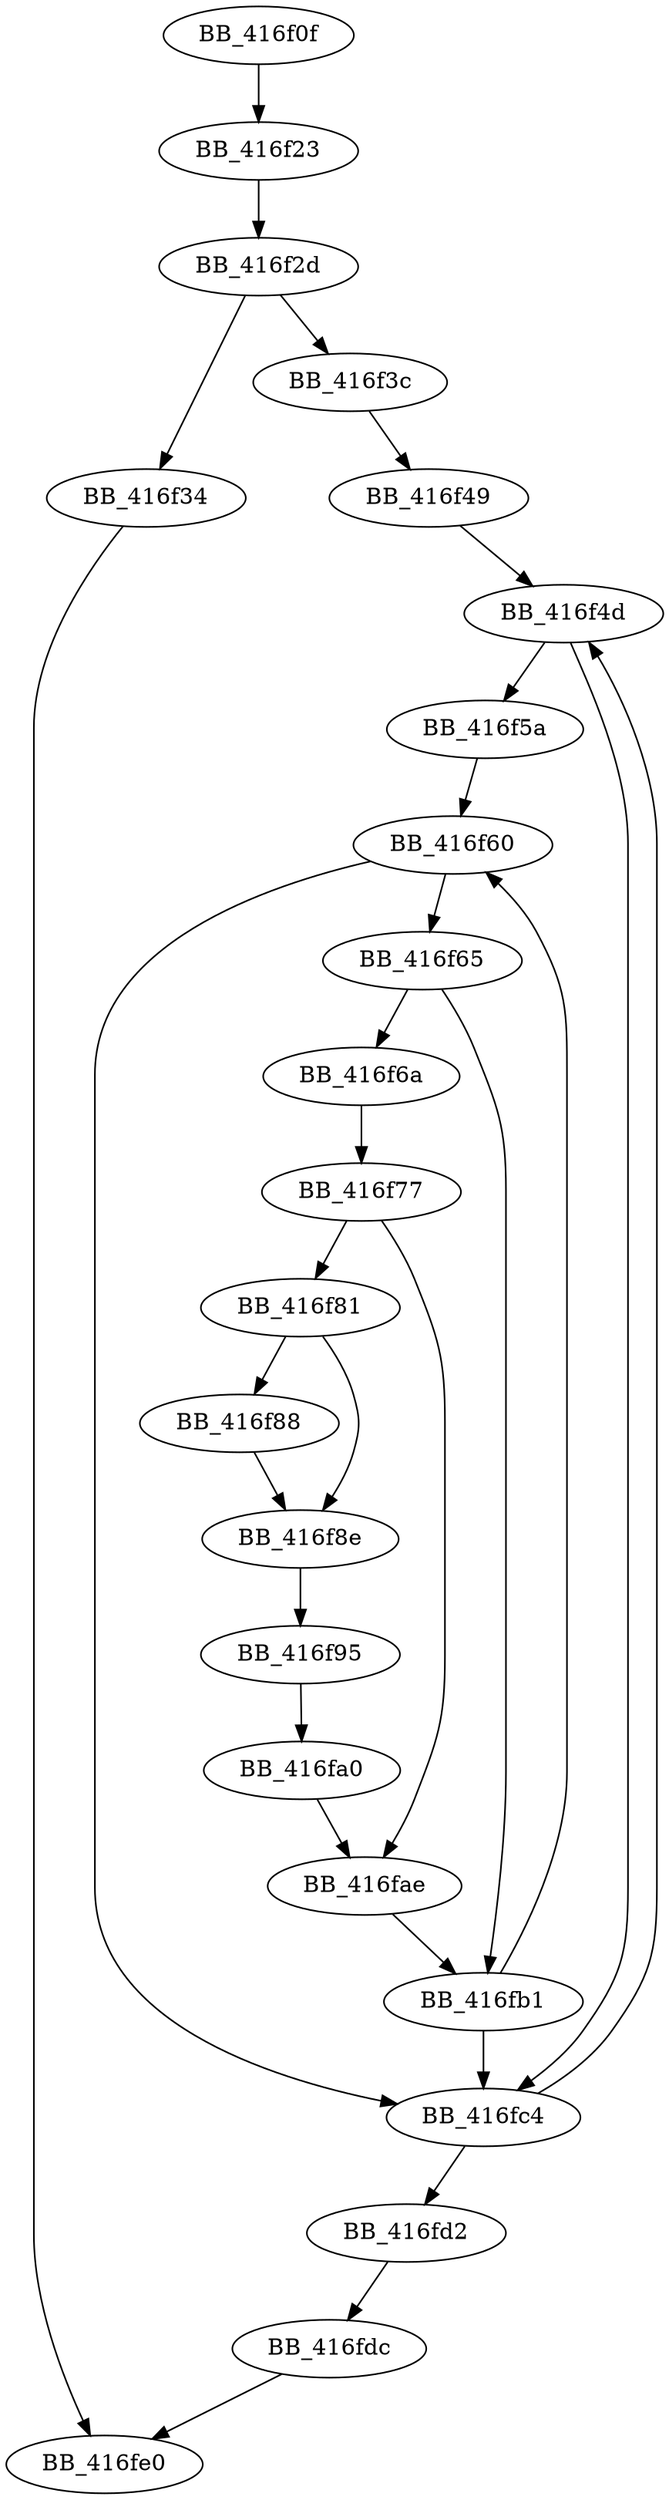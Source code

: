 DiGraph __Cnd_do_broadcast_at_thread_exit{
BB_416f0f->BB_416f23
BB_416f23->BB_416f2d
BB_416f2d->BB_416f34
BB_416f2d->BB_416f3c
BB_416f34->BB_416fe0
BB_416f3c->BB_416f49
BB_416f49->BB_416f4d
BB_416f4d->BB_416f5a
BB_416f4d->BB_416fc4
BB_416f5a->BB_416f60
BB_416f60->BB_416f65
BB_416f60->BB_416fc4
BB_416f65->BB_416f6a
BB_416f65->BB_416fb1
BB_416f6a->BB_416f77
BB_416f77->BB_416f81
BB_416f77->BB_416fae
BB_416f81->BB_416f88
BB_416f81->BB_416f8e
BB_416f88->BB_416f8e
BB_416f8e->BB_416f95
BB_416f95->BB_416fa0
BB_416fa0->BB_416fae
BB_416fae->BB_416fb1
BB_416fb1->BB_416f60
BB_416fb1->BB_416fc4
BB_416fc4->BB_416f4d
BB_416fc4->BB_416fd2
BB_416fd2->BB_416fdc
BB_416fdc->BB_416fe0
}
